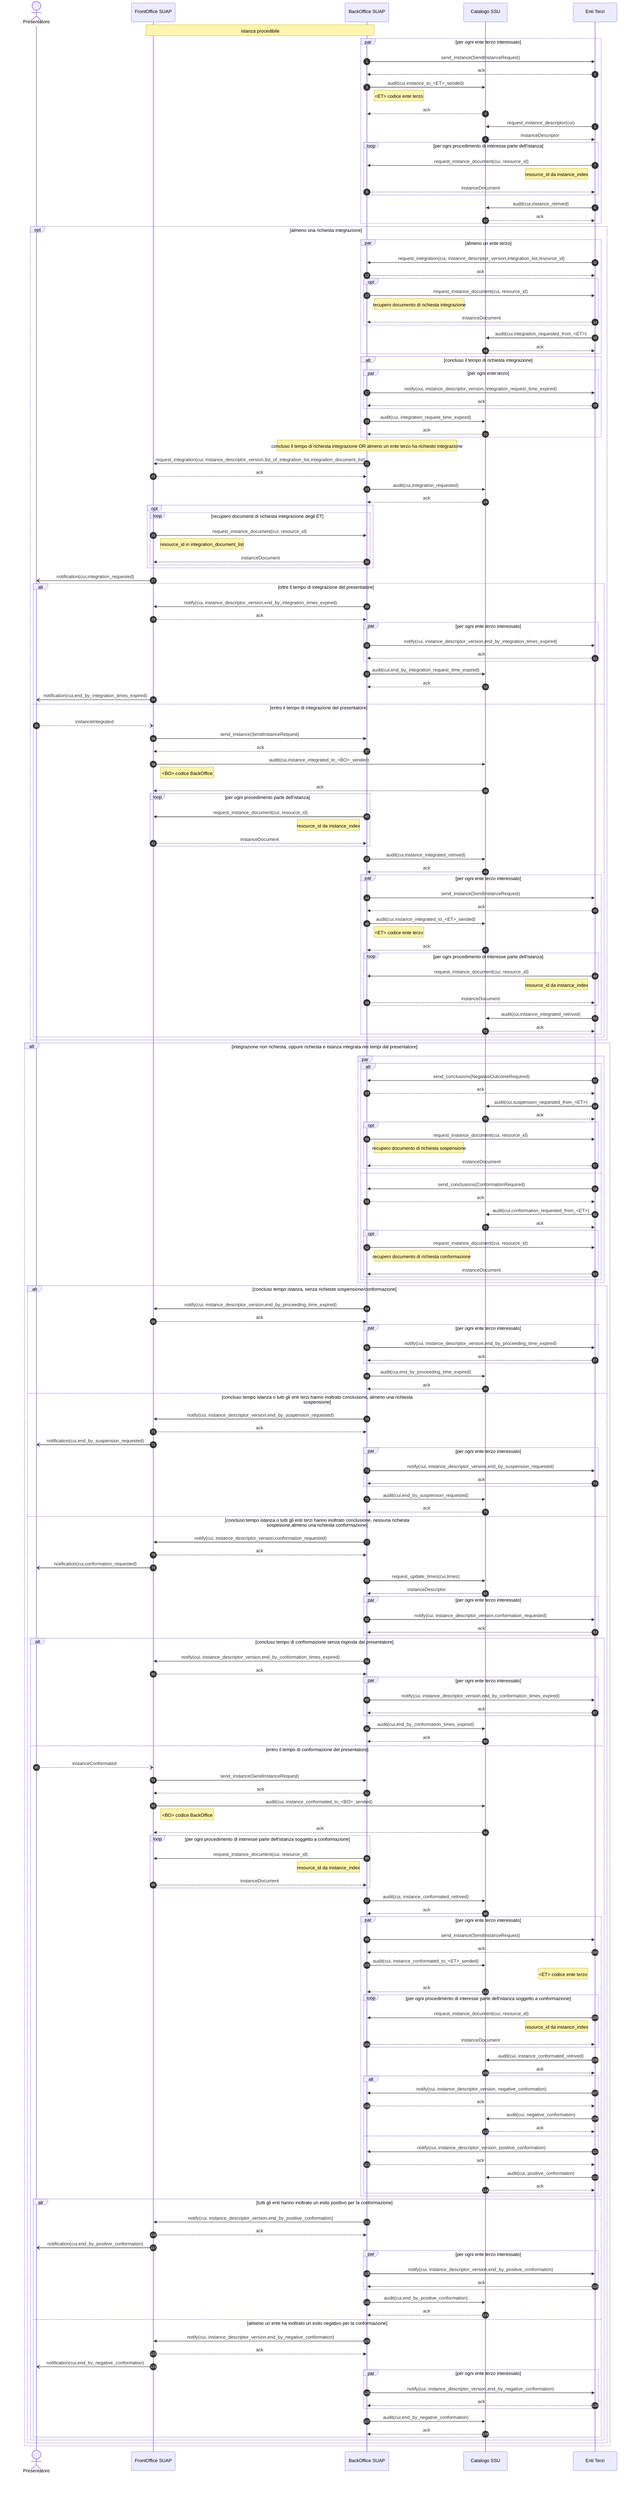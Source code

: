 sequenceDiagram
    autonumber

    actor P as Presentatore    
    participant F as FrontOffice SUAP
    participant B as BackOffice SUAP   
    participant C as Catalogo SSU 
    participant E as Enti Terzi    

    Note over F,B: istanza procedibile

    
    par per ogni ente terzo interessato        
        B ->> E: send_instance(SendInstanceRequest)
        E -->> B: ack
        B ->> C: audit(cui,instance_to_<ET>_sended)
        note right of B: <ET> codice ente terzo 
        C -->> B: ack
        E ->> C: request_instance_descriptor(cui)
        C -->> E: instanceDescriptor
        loop per ogni procedimento di interesse parte dell'istanza 
        E ->> B: request_instance_document(cui, resource_id)
        note left of E: resource_id da instance_index
        B -->> E: instanceDocument
        end
        E ->> C: audit(cui,instance_retrived)
        C -->> E: ack
    end

    opt almeno una richiesta integrazione
        par almeno un ente terzo
            E ->> B: request_integration(cui, instance_descriptor_version,integration_list,resource_id)
            B -->> E: ack 
            opt
                B ->> E: request_instance_document(cui, resource_id)
                note right of B: recupero documento di richiesta integrazione
                E -->> B: instanceDocument    
            end
            E ->> C: audit(cui,integration_requested_from_<ET>)
            C -->> E: ack           
        end

      
		alt concluso il tempo di richiesta integrazione 
			par per ogni ente terzo
				B ->> E: notify(cui, instance_descriptor_version, integration_request_time_expired)
				E -->> B: ack
			end
			B ->> C: audit(cui, integration_request_time_expired)
			C -->> B: ack
		end 
		
		Note over B: concluso il tempo di richiesta integrazione OR almeno un ente terzo ha richiesto integrazione
        B ->> F: request_integration(cui, instance_descriptor_version,list_of_integration_list,integration_document_list)
        F -->> B: ack
        B ->> C: audit(cui,integration_requested)
        C -->> B: ack
        opt
            loop recupero documenti di richiesta integrazione degli ET
            F ->> B: request_instance_document(cui, resource_id)
            note right of F: resource_id in integration_document_list
            B -->> F: instanceDocument    
            end
        end
        F -) P: notification(cui,integration_requested)    


        alt oltre il tempo di integrazione del presentatore
            B ->> F: notify(cui, instance_descriptor_version,end_by_integration_times_expired)
            F -->> B: ack
            par per ogni ente terzo interessato
                B ->> E: notify(cui, instance_descriptor_version,end_by_integration_times_expired)
                E -->> B: ack
            end
            B ->> C: audit(cui,end_by_integration_request_time_expired)
            C -->> B: ack

            F -) P: notification(cui,end_by_integration_times_expired)
        else entro il tempo di integrazione del presentatore 
            P --) F: instanceIntegrated
            F ->> B: send_instance(SendInstanceRequest)
            B -->> F: ack
            F ->> C: audit(cui,instance_integrated_to_<BO>_sended)
            note right of F: <BO> codice BackOffice
            C -->> F: ack
            loop per ogni procedimento parte dell'istanza 
                B ->> F: request_instance_document(cui, resource_id)
                note left of B: resource_id da instance_index
                F -->> B: instanceDocument
            end
            B ->> C: audit(cui,instance_integrated_retrived)
            C -->> B: ack
            par per ogni ente terzo interessato                
                B ->> E: send_instance(SendInstanceRequest)
                E -->> B: ack
                B ->> C: audit(cui,instance_integrated_to_<ET>_sended)
                note right of B: <ET> codice ente terzo
                C -->> B: ack
                loop per ogni procedimento di interesse parte dell'istanza 
                    E ->> B: request_instance_document(cui, resource_id)
                    note left of E: resource_id da instance_index
                    B -->> E: instanceDocument
                end
                E ->> C: audit(cui,instance_integrated_retrived)
                C -->> E: ack
            end

        end

    end
    
    alt integrazione non richiesta, oppure richiesta e istanza integrata nei tempi dal presentatore

        par
            alt 
                E ->> B: send_conclusions(NegativeOutcomeRequired)
                B -->> E: ack 
                E ->> C: audit(cui,suspension_requested_from_<ET>)
                C -->> E: ack
                opt
                    B ->> E: request_instance_document(cui, resource_id)
                    note right of B: recupero documento di richiesta sospensione
                    E -->> B: instanceDocument    
                end  
                
            else
                E ->> B: send_conclusions(ConformationRequired)
                B -->> E: ack 
                E ->> C: audit(cui,conformation_requested_from_<ET>)
                C -->> E: ack 
                opt
                    B ->> E: request_instance_document(cui, resource_id)
                    note right of B: recupero documento di richiesta conformazione
                    E -->> B: instanceDocument    
                end  
            end       
        end

        alt concluso tempo istanza, senza richieste sospensione/conformazione
            B ->> F: notify(cui, instance_descriptor_version,end_by_proceeding_time_expired)
            F -->> B: ack            
            par per ogni ente terzo interessato
                B ->> E: notify(cui, instance_descriptor_version,end_by_proceeding_time_expired)
                E -->> B: ack
            end
            B ->> C: audit(cui,end_by_proceeding_time_expired)
            C -->> B: ack
        else concluso tempo istanza o tutti gli enti terzi hanno inoltrato conclusione, almeno una richiesta sospensione
            B ->> F: notify(cui, instance_descriptor_version,end_by_suspension_requested)
            F -->> B: ack  
            F -) P: notification(cui,end_by_suspension_requested)          
            par per ogni ente terzo interessato
                B ->> E: notify(cui, instance_descriptor_version,end_by_suspension_requested)
                E -->> B: ack
            end
            B ->> C: audit(cui,end_by_suspension_requested)
            C -->> B: ack
        else concluso tempo istanza o tutti gli enti terzi hanno inoltrato conclusione, nessuna richiesta sospesione,almeno una richiesta conformazione
            B ->> F: notify(cui, instance_descriptor_version,conformation_requested)
            F -->> B: ack
            F -) P: notification(cui,conformation_requested)
            B ->> C: request_update_times(cui,times)
            C -->> B: instanceDescriptor
            par per ogni ente terzo interessato
                B ->> E: notify(cui, instance_descriptor_version,conformation_requested)
                E -->> B: ack
            end
                alt concluso tempo di conformazione senza risposta dal presentatore
                    B ->> F: notify(cui, instance_descriptor_version,end_by_conformation_times_expired)
                    F -->> B: ack
                    par per ogni ente terzo interessato
                        B ->> E: notify(cui, instance_descriptor_version,end_by_conformation_times_expired)
                        E -->> B: ack
                    end
                    B ->> C: audit(cui,end_by_conformation_times_expired)
                    C -->> B: ack
                else entro il tempo di conformazione del presentatore
                    P --) F: instanceConformated
                    F ->> B: send_instance(SendInstanceRequest)
                    B -->> F: ack
                    F ->> C: audit(cui, instance_conformated_to_<BO>_sended)
                    note right of F: <BO> codice BackOffice
                    C -->> F: ack
                    loop per ogni procedimento di interesse parte dell'istanza soggetto a conformazione
                        B ->> F: request_instance_document(cui, resource_id)
                        note left of B: resource_id da instance_index
                        F -->> B: instanceDocument
                    end
                    B ->> C: audit(cui, instance_conformated_retrived)
                    C -->> B: ack
                    par per ogni ente terzo interessato
                        B ->> E: send_instance(SendInstanceRequest)
                        E -->> B: ack
                        B ->> C: audit(cui, instance_conformated_to_<ET>_sended)
                        note left of E: <ET> codice ente terzo
                        C -->> B: ack
                        loop per ogni procedimento di interesse parte dell'istanza soggetto a conformazione
                            E ->> B: request_instance_document(cui, resource_id)
                            note left of E: resource_id da instance_index
                            B -->> E: instanceDocument
                        end
                        E ->> C: audit(cui, instance_conformated_retrived)
                        C -->> E: ack
                        alt
                            E ->> B: notify(cui, instance_descriptor_version, negative_conformation)
                            B -->> E: ack
                            E ->> C: audit(cui, negative_conformation)
                            C -->> E: ack
                        else
                            E ->> B: notify(cui, instance_descriptor_version, positive_conformation)
                            B -->> E: ack
                            E ->> C: audit(cui, positive_conformation)
                            C -->> E: ack
                        end
                    end
                    alt tutti gli enti hanno inoltrato un esito positivo per la conformazione
                        B ->> F: notify(cui, instance_descriptor_version,end_by_positive_conformation)
                        F -->> B: ack  
                        F -) P: notification(cui,end_by_positive_conformation)          
                        par per ogni ente terzo interessato
                            B ->> E: notify(cui, instance_descriptor_version,end_by_positive_conformation)
                            E -->> B: ack
                        end
                        B ->> C: audit(cui,end_by_positive_conformation)
                        C -->> B: ack
                    else almeno un ente ha inoltrato un esito negativo per la conformazione
                        B ->> F: notify(cui, instance_descriptor_version,end_by_negative_conformation)
                        F -->> B: ack  
                        F -) P: notification(cui,end_by_negative_conformation)          
                        par per ogni ente terzo interessato
                            B ->> E: notify(cui, instance_descriptor_version,end_by_negative_conformation)
                            E -->> B: ack
                        end
                        B ->> C: audit(cui,end_by_negative_conformation)
                        C -->> B: ack
                    end
                end
        end


    end